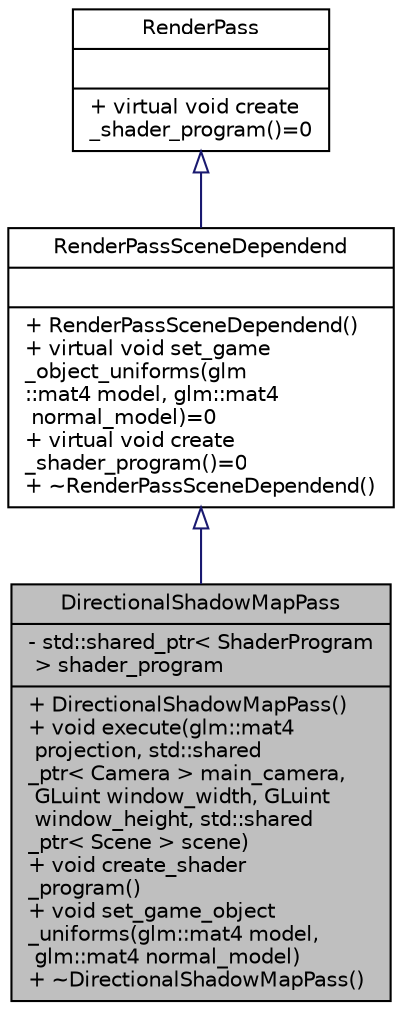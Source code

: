 digraph "DirectionalShadowMapPass"
{
 // INTERACTIVE_SVG=YES
 // LATEX_PDF_SIZE
  bgcolor="transparent";
  edge [fontname="Helvetica",fontsize="10",labelfontname="Helvetica",labelfontsize="10"];
  node [fontname="Helvetica",fontsize="10",shape=record];
  Node1 [label="{DirectionalShadowMapPass\n|- std::shared_ptr\< ShaderProgram\l \> shader_program\l|+  DirectionalShadowMapPass()\l+ void execute(glm::mat4\l projection, std::shared\l_ptr\< Camera \> main_camera,\l GLuint window_width, GLuint\l window_height, std::shared\l_ptr\< Scene \> scene)\l+ void create_shader\l_program()\l+ void set_game_object\l_uniforms(glm::mat4 model,\l glm::mat4 normal_model)\l+  ~DirectionalShadowMapPass()\l}",height=0.2,width=0.4,color="black", fillcolor="grey75", style="filled", fontcolor="black",tooltip=" "];
  Node2 -> Node1 [dir="back",color="midnightblue",fontsize="10",style="solid",arrowtail="onormal",fontname="Helvetica"];
  Node2 [label="{RenderPassSceneDependend\n||+  RenderPassSceneDependend()\l+ virtual void set_game\l_object_uniforms(glm\l::mat4 model, glm::mat4\l normal_model)=0\l+ virtual void create\l_shader_program()=0\l+  ~RenderPassSceneDependend()\l}",height=0.2,width=0.4,color="black",URL="$d0/d58/class_render_pass_scene_dependend.html",tooltip=" "];
  Node3 -> Node2 [dir="back",color="midnightblue",fontsize="10",style="solid",arrowtail="onormal",fontname="Helvetica"];
  Node3 [label="{RenderPass\n||+ virtual void create\l_shader_program()=0\l}",height=0.2,width=0.4,color="black",URL="$d8/d96/class_render_pass.html",tooltip=" "];
}

